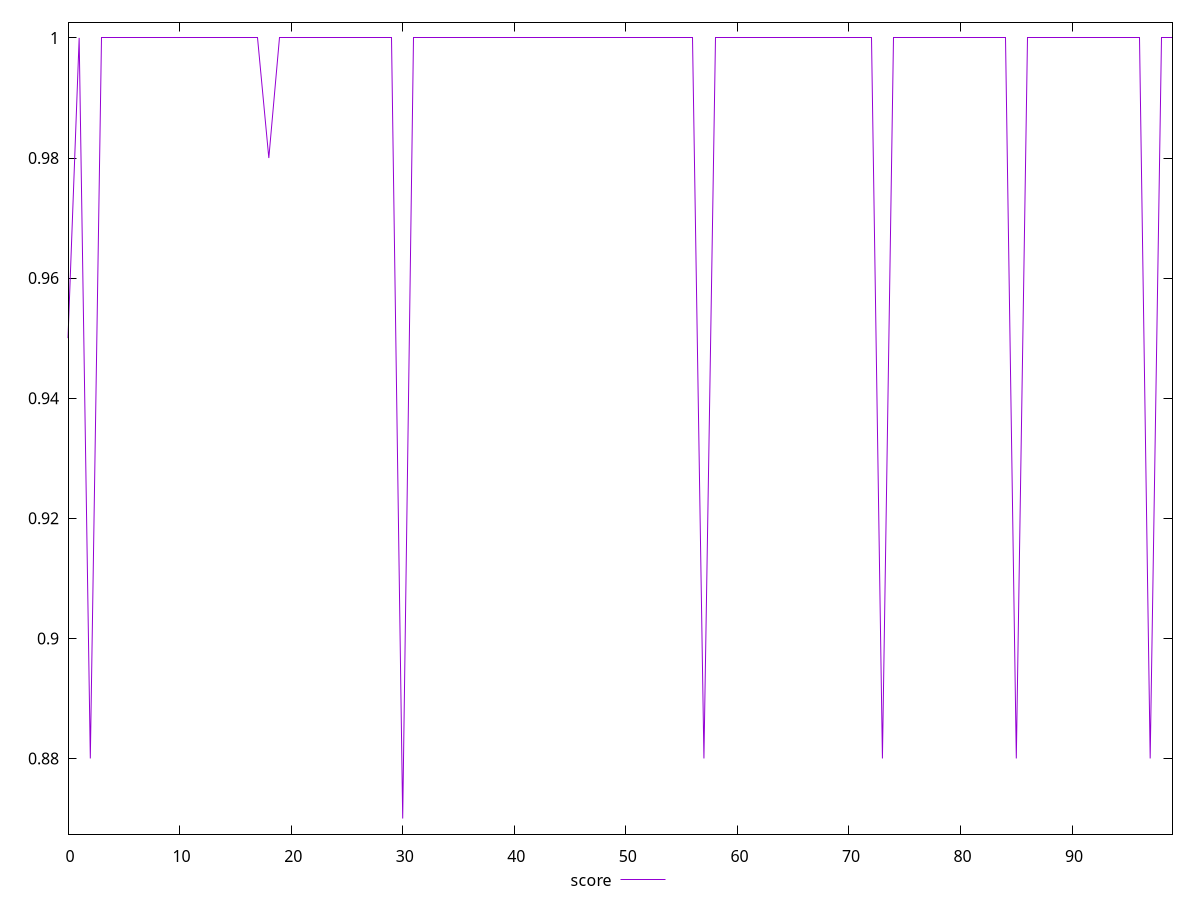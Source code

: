 reset

$score <<EOF
0 0.95
1 1
2 0.88
3 1
4 1
5 1
6 1
7 1
8 1
9 1
10 1
11 1
12 1
13 1
14 1
15 1
16 1
17 1
18 0.98
19 1
20 1
21 1
22 1
23 1
24 1
25 1
26 1
27 1
28 1
29 1
30 0.87
31 1
32 1
33 1
34 1
35 1
36 1
37 1
38 1
39 1
40 1
41 1
42 1
43 1
44 1
45 1
46 1
47 1
48 1
49 1
50 1
51 1
52 1
53 1
54 1
55 1
56 1
57 0.88
58 1
59 1
60 1
61 1
62 1
63 1
64 1
65 1
66 1
67 1
68 1
69 1
70 1
71 1
72 1
73 0.88
74 1
75 1
76 1
77 1
78 1
79 1
80 1
81 1
82 1
83 1
84 1
85 0.88
86 1
87 1
88 1
89 1
90 1
91 1
92 1
93 1
94 1
95 1
96 1
97 0.88
98 1
99 1
EOF

set key outside below
set xrange [0:99]
set yrange [0.8674:1.0026]
set trange [0.8674:1.0026]
set terminal svg size 640, 500 enhanced background rgb 'white'
set output "report_00015_2021-02-09T16-11-33.973Z/unminified-css/samples/pages+cached/score/values.svg"

plot $score title "score" with line

reset
